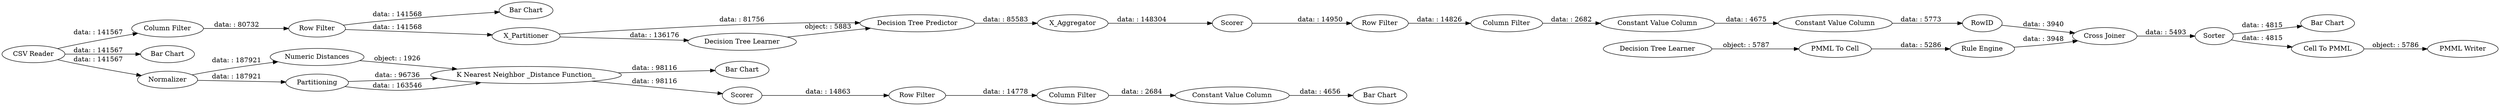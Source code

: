 digraph {
	"-672154815425555839_61" [label="Row Filter"]
	"2078178086012549488_290" [label="Constant Value Column"]
	"2078178086012549488_293" [label=RowID]
	"-672154815425555839_294" [label="Column Filter"]
	"-6761402460755960501_33" [label="Decision Tree Learner"]
	"-3923086035316713966_10" [label="Numeric Distances"]
	"-3923086035316713966_2" [label="Column Filter"]
	"-3923086035316713966_55" [label="Bar Chart"]
	"-6761402460755960501_28" [label="PMML To Cell"]
	"-672154815425555839_290" [label="Constant Value Column"]
	"-3923086035316713966_60" [label="Bar Chart"]
	"-3923086035316713966_11" [label=Normalizer]
	"-6761402460755960501_34" [label="Rule Engine"]
	"-3923086035316713966_57" [label="Bar Chart"]
	"-3923086035316713966_4" [label="Bar Chart"]
	"3109727012560763461_32" [label="Decision Tree Predictor"]
	"-3923086035316713966_54" [label="Cell To PMML"]
	"3109727012560763461_38" [label="Cross Joiner"]
	"-3923086035316713966_9" [label=Scorer]
	"2078178086012549488_294" [label="Column Filter"]
	"-3923086035316713966_8" [label=Partitioning]
	"3109727012560763461_39" [label=Scorer]
	"3109727012560763461_31" [label="Decision Tree Learner"]
	"2078178086012549488_292" [label="Constant Value Column"]
	"2078178086012549488_9" [label="Row Filter"]
	"-3923086035316713966_3" [label="Row Filter"]
	"-3923086035316713966_52" [label=Sorter]
	"-3923086035316713966_6" [label="K Nearest Neighbor _Distance Function_"]
	"-3923086035316713966_295" [label="Bar Chart"]
	"-3923086035316713966_1" [label="CSV Reader"]
	"3109727012560763461_7" [label=X_Aggregator]
	"-3923086035316713966_59" [label="PMML Writer"]
	"3109727012560763461_2" [label=X_Partitioner]
	"3109727012560763461_2" -> "3109727012560763461_32" [label="data: : 81756"]
	"3109727012560763461_32" -> "3109727012560763461_7" [label="data: : 85583"]
	"2078178086012549488_290" -> "2078178086012549488_292" [label="data: : 4675"]
	"-3923086035316713966_3" -> "-3923086035316713966_4" [label="data: : 141568"]
	"-6761402460755960501_34" -> "3109727012560763461_38" [label="data: : 3948"]
	"3109727012560763461_2" -> "3109727012560763461_31" [label="data: : 136176"]
	"-3923086035316713966_6" -> "-3923086035316713966_9" [label="data: : 98116"]
	"-6761402460755960501_28" -> "-6761402460755960501_34" [label="data: : 5286"]
	"-3923086035316713966_11" -> "-3923086035316713966_10" [label="data: : 187921"]
	"-3923086035316713966_6" -> "-3923086035316713966_60" [label="data: : 98116"]
	"-672154815425555839_294" -> "-672154815425555839_290" [label="data: : 2684"]
	"-3923086035316713966_1" -> "-3923086035316713966_55" [label="data: : 141567"]
	"-3923086035316713966_2" -> "-3923086035316713966_3" [label="data: : 80732"]
	"-672154815425555839_61" -> "-672154815425555839_294" [label="data: : 14778"]
	"3109727012560763461_38" -> "-3923086035316713966_52" [label="data: : 5493"]
	"-3923086035316713966_3" -> "3109727012560763461_2" [label="data: : 141568"]
	"-3923086035316713966_8" -> "-3923086035316713966_6" [label="data: : 96736"]
	"2078178086012549488_293" -> "3109727012560763461_38" [label="data: : 3940"]
	"-3923086035316713966_52" -> "-3923086035316713966_57" [label="data: : 4815"]
	"-6761402460755960501_33" -> "-6761402460755960501_28" [label="object: : 5787"]
	"2078178086012549488_9" -> "2078178086012549488_294" [label="data: : 14826"]
	"2078178086012549488_292" -> "2078178086012549488_293" [label="data: : 5773"]
	"3109727012560763461_31" -> "3109727012560763461_32" [label="object: : 5883"]
	"3109727012560763461_39" -> "2078178086012549488_9" [label="data: : 14950"]
	"-3923086035316713966_52" -> "-3923086035316713966_54" [label="data: : 4815"]
	"2078178086012549488_294" -> "2078178086012549488_290" [label="data: : 2682"]
	"-3923086035316713966_1" -> "-3923086035316713966_2" [label="data: : 141567"]
	"-3923086035316713966_8" -> "-3923086035316713966_6" [label="data: : 163546"]
	"-672154815425555839_290" -> "-3923086035316713966_295" [label="data: : 4656"]
	"-3923086035316713966_10" -> "-3923086035316713966_6" [label="object: : 1926"]
	"-3923086035316713966_9" -> "-672154815425555839_61" [label="data: : 14863"]
	"3109727012560763461_7" -> "3109727012560763461_39" [label="data: : 148304"]
	"-3923086035316713966_1" -> "-3923086035316713966_11" [label="data: : 141567"]
	"-3923086035316713966_11" -> "-3923086035316713966_8" [label="data: : 187921"]
	"-3923086035316713966_54" -> "-3923086035316713966_59" [label="object: : 5786"]
	rankdir=LR
}

